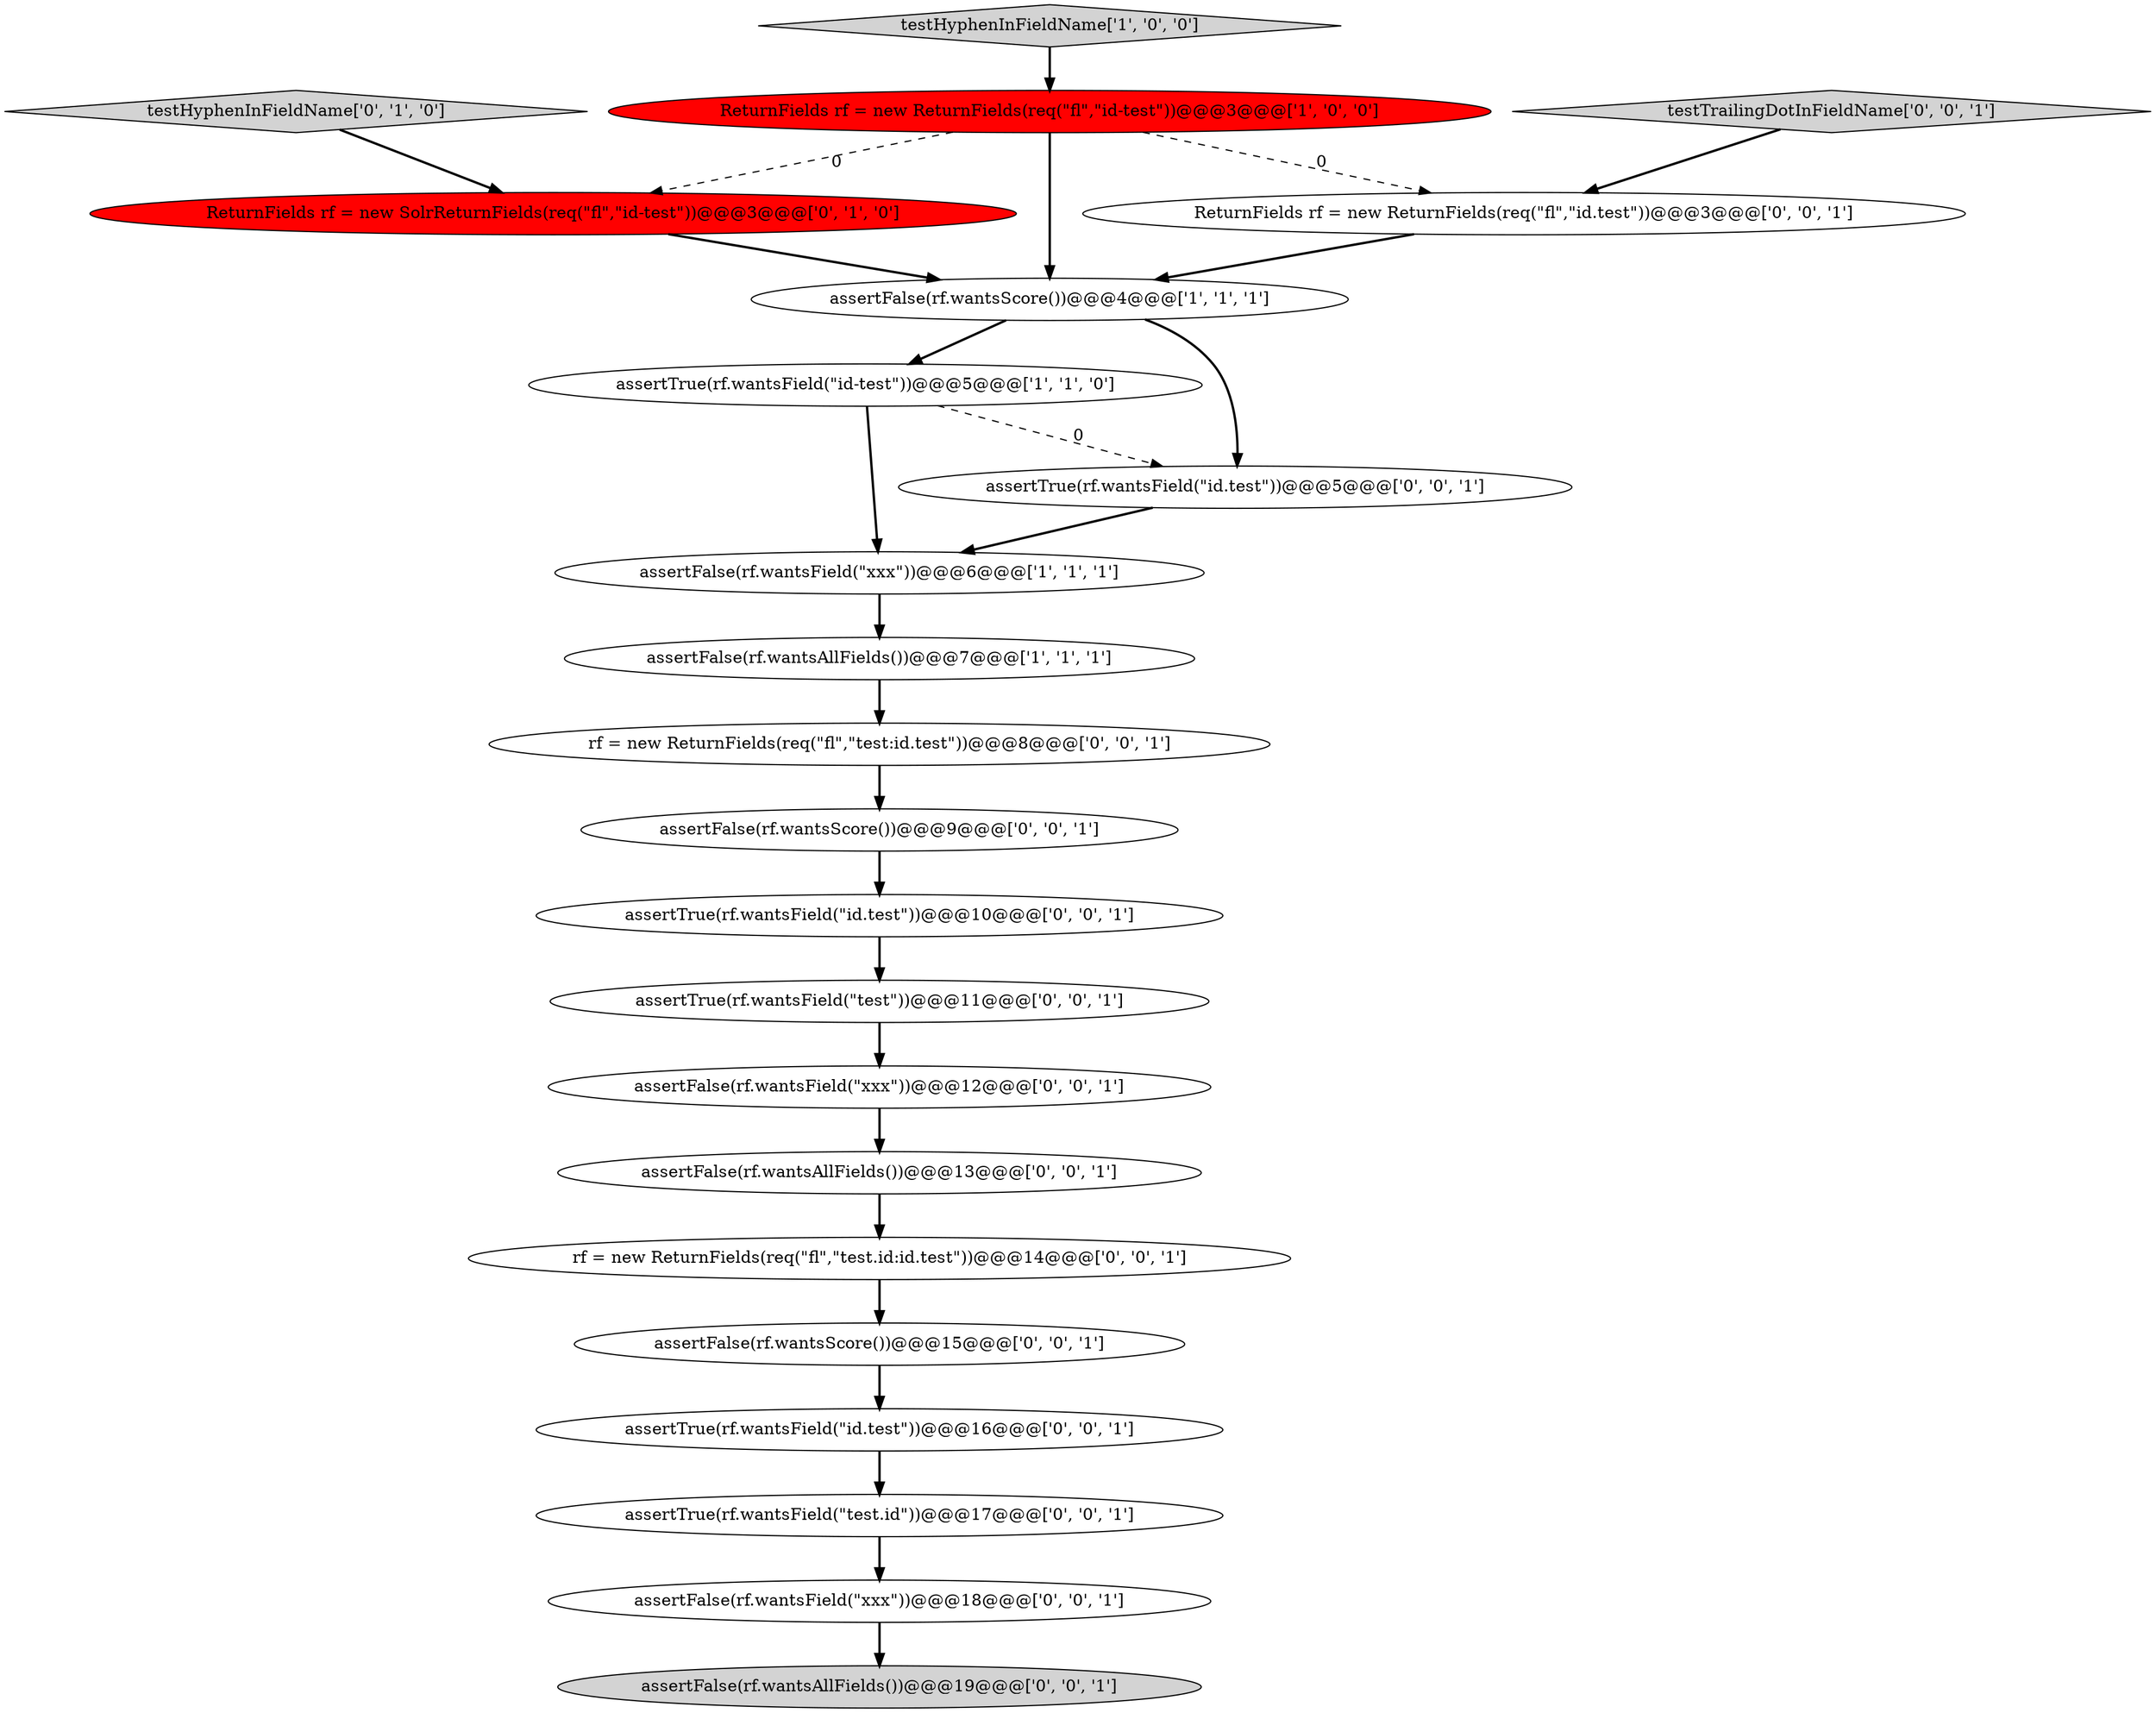 digraph {
19 [style = filled, label = "assertTrue(rf.wantsField(\"test.id\"))@@@17@@@['0', '0', '1']", fillcolor = white, shape = ellipse image = "AAA0AAABBB3BBB"];
18 [style = filled, label = "assertFalse(rf.wantsAllFields())@@@13@@@['0', '0', '1']", fillcolor = white, shape = ellipse image = "AAA0AAABBB3BBB"];
11 [style = filled, label = "ReturnFields rf = new ReturnFields(req(\"fl\",\"id.test\"))@@@3@@@['0', '0', '1']", fillcolor = white, shape = ellipse image = "AAA0AAABBB3BBB"];
20 [style = filled, label = "assertFalse(rf.wantsScore())@@@15@@@['0', '0', '1']", fillcolor = white, shape = ellipse image = "AAA0AAABBB3BBB"];
10 [style = filled, label = "assertTrue(rf.wantsField(\"test\"))@@@11@@@['0', '0', '1']", fillcolor = white, shape = ellipse image = "AAA0AAABBB3BBB"];
12 [style = filled, label = "assertFalse(rf.wantsField(\"xxx\"))@@@18@@@['0', '0', '1']", fillcolor = white, shape = ellipse image = "AAA0AAABBB3BBB"];
17 [style = filled, label = "rf = new ReturnFields(req(\"fl\",\"test.id:id.test\"))@@@14@@@['0', '0', '1']", fillcolor = white, shape = ellipse image = "AAA0AAABBB3BBB"];
4 [style = filled, label = "ReturnFields rf = new ReturnFields(req(\"fl\",\"id-test\"))@@@3@@@['1', '0', '0']", fillcolor = red, shape = ellipse image = "AAA1AAABBB1BBB"];
16 [style = filled, label = "assertFalse(rf.wantsField(\"xxx\"))@@@12@@@['0', '0', '1']", fillcolor = white, shape = ellipse image = "AAA0AAABBB3BBB"];
0 [style = filled, label = "assertTrue(rf.wantsField(\"id-test\"))@@@5@@@['1', '1', '0']", fillcolor = white, shape = ellipse image = "AAA0AAABBB1BBB"];
13 [style = filled, label = "assertFalse(rf.wantsAllFields())@@@19@@@['0', '0', '1']", fillcolor = lightgray, shape = ellipse image = "AAA0AAABBB3BBB"];
9 [style = filled, label = "assertFalse(rf.wantsScore())@@@9@@@['0', '0', '1']", fillcolor = white, shape = ellipse image = "AAA0AAABBB3BBB"];
8 [style = filled, label = "assertTrue(rf.wantsField(\"id.test\"))@@@5@@@['0', '0', '1']", fillcolor = white, shape = ellipse image = "AAA0AAABBB3BBB"];
1 [style = filled, label = "assertFalse(rf.wantsField(\"xxx\"))@@@6@@@['1', '1', '1']", fillcolor = white, shape = ellipse image = "AAA0AAABBB1BBB"];
15 [style = filled, label = "testTrailingDotInFieldName['0', '0', '1']", fillcolor = lightgray, shape = diamond image = "AAA0AAABBB3BBB"];
7 [style = filled, label = "ReturnFields rf = new SolrReturnFields(req(\"fl\",\"id-test\"))@@@3@@@['0', '1', '0']", fillcolor = red, shape = ellipse image = "AAA1AAABBB2BBB"];
22 [style = filled, label = "rf = new ReturnFields(req(\"fl\",\"test:id.test\"))@@@8@@@['0', '0', '1']", fillcolor = white, shape = ellipse image = "AAA0AAABBB3BBB"];
14 [style = filled, label = "assertTrue(rf.wantsField(\"id.test\"))@@@10@@@['0', '0', '1']", fillcolor = white, shape = ellipse image = "AAA0AAABBB3BBB"];
5 [style = filled, label = "assertFalse(rf.wantsAllFields())@@@7@@@['1', '1', '1']", fillcolor = white, shape = ellipse image = "AAA0AAABBB1BBB"];
2 [style = filled, label = "testHyphenInFieldName['1', '0', '0']", fillcolor = lightgray, shape = diamond image = "AAA0AAABBB1BBB"];
6 [style = filled, label = "testHyphenInFieldName['0', '1', '0']", fillcolor = lightgray, shape = diamond image = "AAA0AAABBB2BBB"];
21 [style = filled, label = "assertTrue(rf.wantsField(\"id.test\"))@@@16@@@['0', '0', '1']", fillcolor = white, shape = ellipse image = "AAA0AAABBB3BBB"];
3 [style = filled, label = "assertFalse(rf.wantsScore())@@@4@@@['1', '1', '1']", fillcolor = white, shape = ellipse image = "AAA0AAABBB1BBB"];
1->5 [style = bold, label=""];
4->3 [style = bold, label=""];
16->18 [style = bold, label=""];
21->19 [style = bold, label=""];
19->12 [style = bold, label=""];
22->9 [style = bold, label=""];
18->17 [style = bold, label=""];
14->10 [style = bold, label=""];
2->4 [style = bold, label=""];
7->3 [style = bold, label=""];
3->0 [style = bold, label=""];
20->21 [style = bold, label=""];
8->1 [style = bold, label=""];
12->13 [style = bold, label=""];
15->11 [style = bold, label=""];
10->16 [style = bold, label=""];
11->3 [style = bold, label=""];
4->7 [style = dashed, label="0"];
0->1 [style = bold, label=""];
3->8 [style = bold, label=""];
9->14 [style = bold, label=""];
0->8 [style = dashed, label="0"];
4->11 [style = dashed, label="0"];
6->7 [style = bold, label=""];
5->22 [style = bold, label=""];
17->20 [style = bold, label=""];
}
